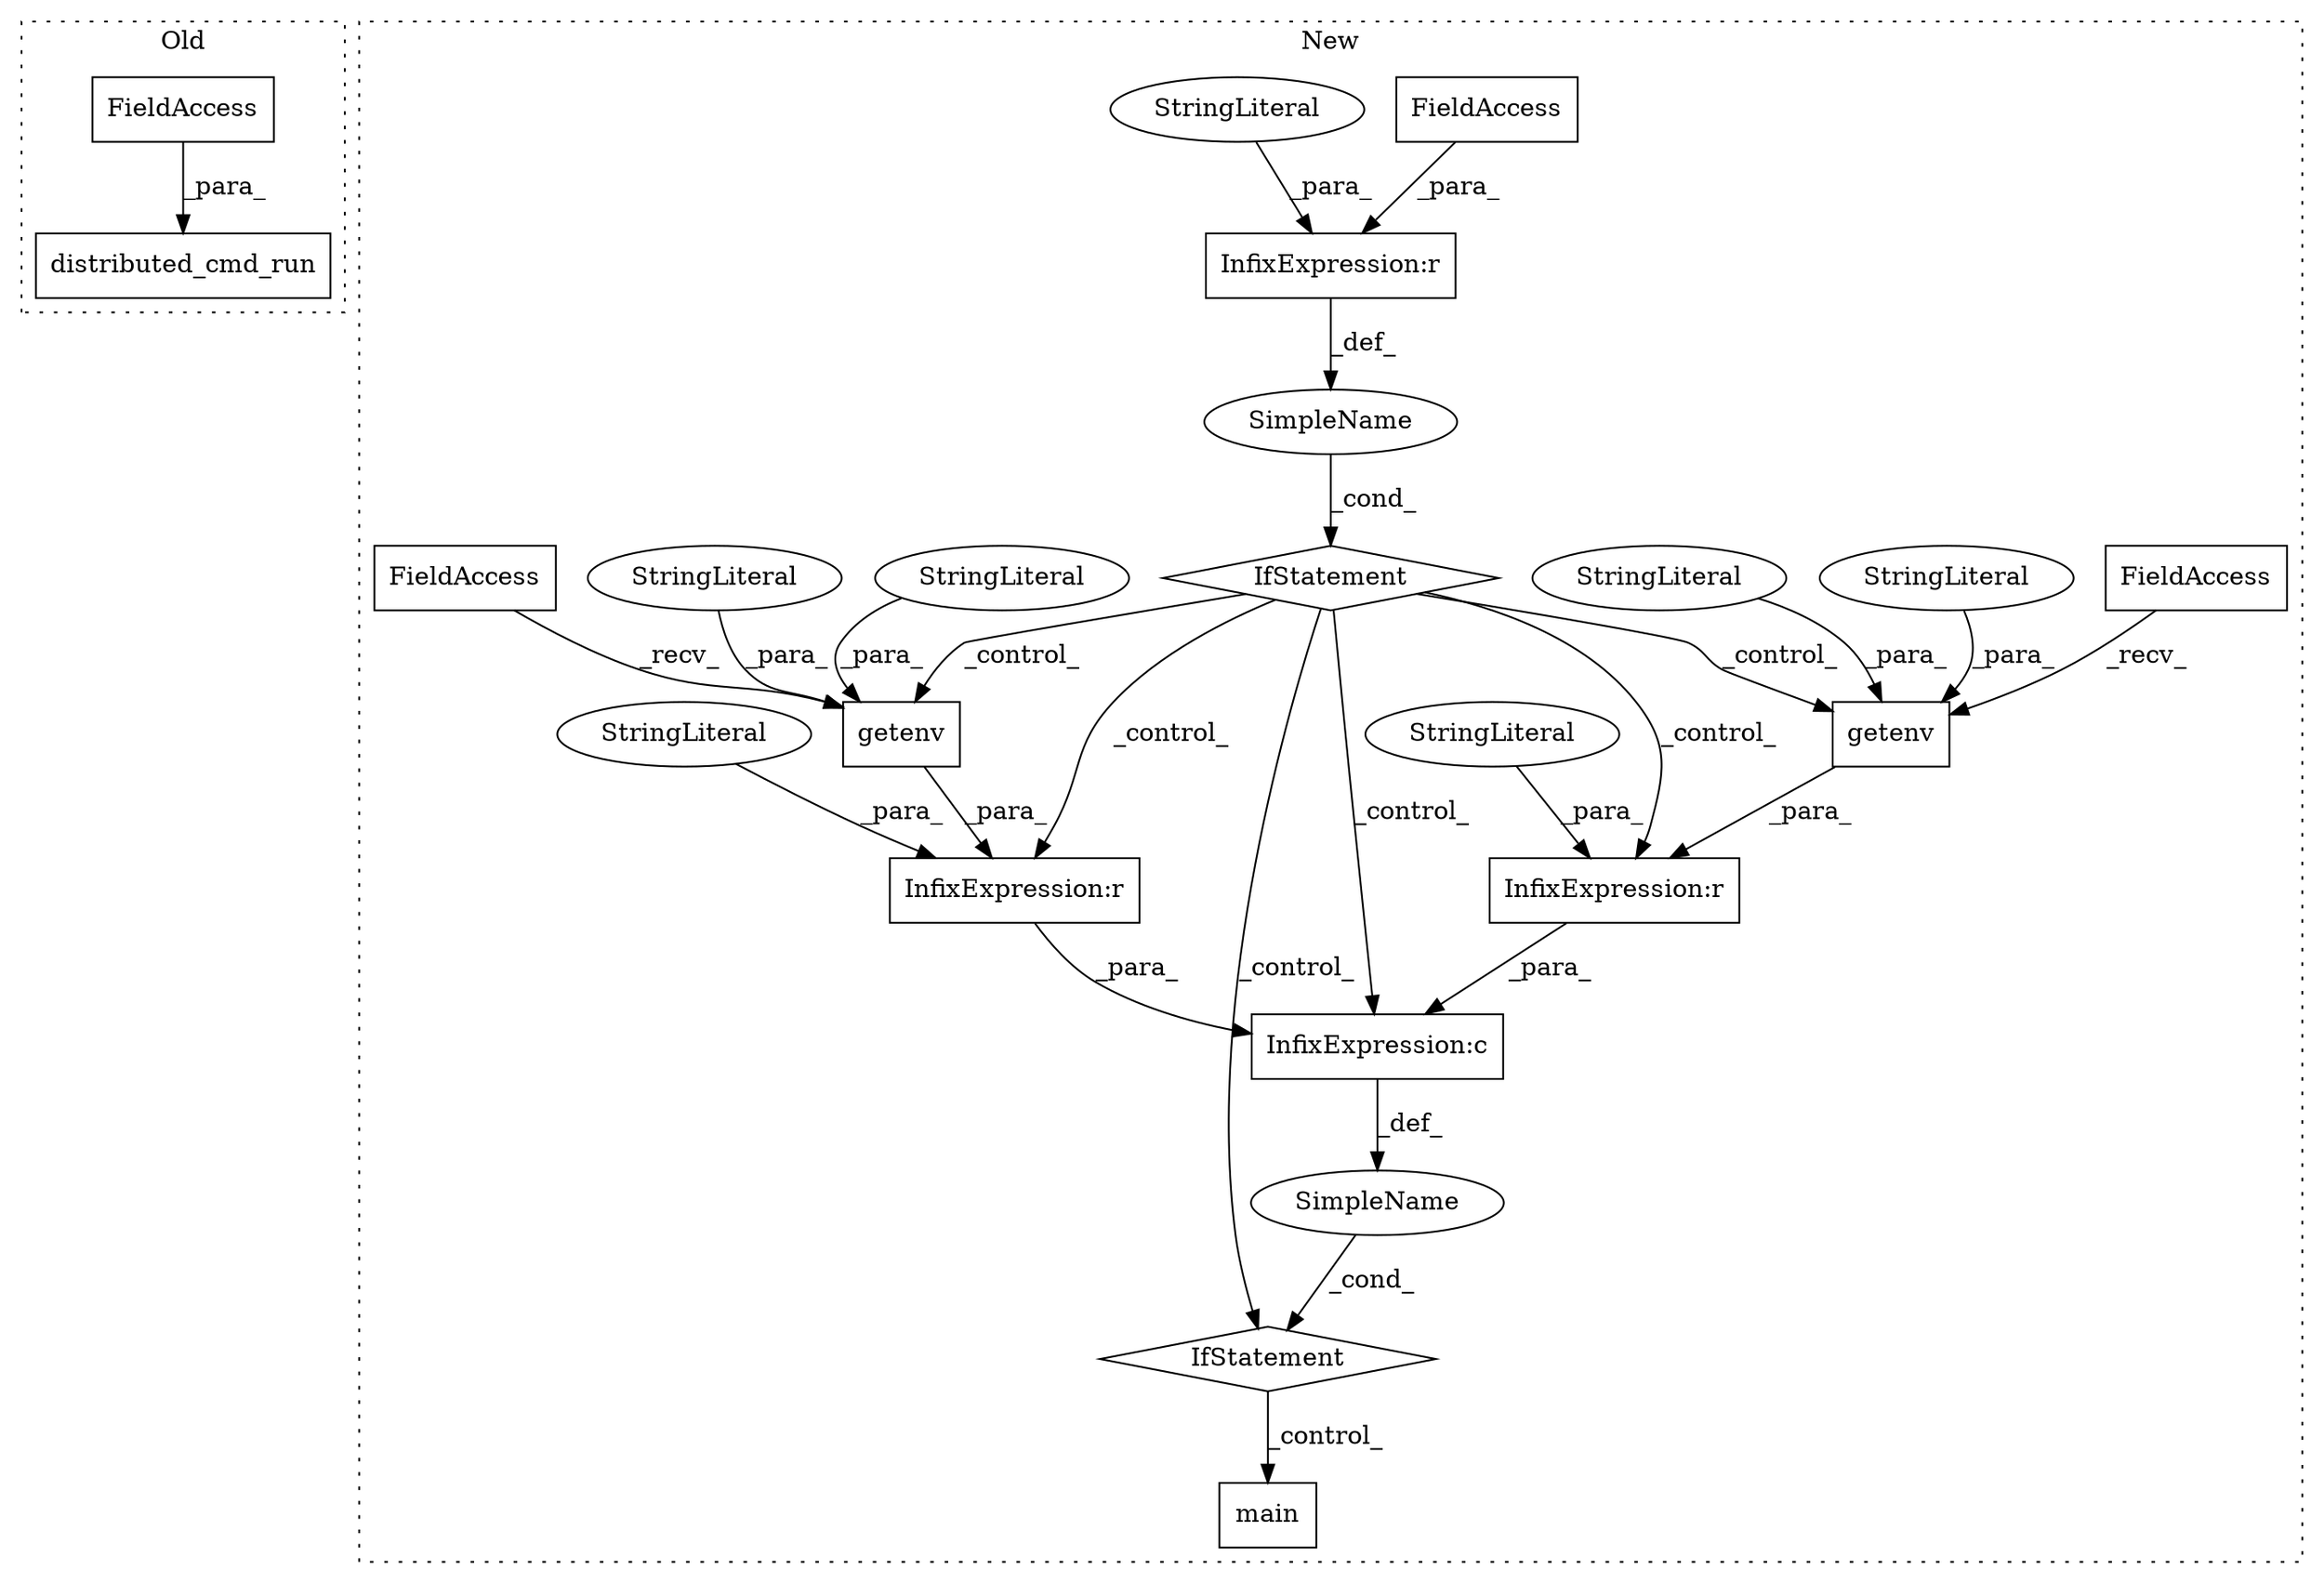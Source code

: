 digraph G {
subgraph cluster0 {
1 [label="distributed_cmd_run" a="32" s="1010,1035" l="20,1" shape="box"];
11 [label="FieldAccess" a="22" s="1030" l="5" shape="box"];
label = "Old";
style="dotted";
}
subgraph cluster1 {
2 [label="main" a="32" s="1187" l="6" shape="box"];
3 [label="SimpleName" a="42" s="" l="" shape="ellipse"];
4 [label="InfixExpression:c" a="27" s="1138" l="4" shape="box"];
5 [label="InfixExpression:r" a="27" s="1076" l="4" shape="box"];
6 [label="InfixExpression:r" a="27" s="1167" l="4" shape="box"];
7 [label="InfixExpression:r" a="27" s="1130" l="4" shape="box"];
8 [label="FieldAccess" a="22" s="1068" l="8" shape="box"];
9 [label="SimpleName" a="42" s="" l="" shape="ellipse"];
10 [label="IfStatement" a="25" s="1100,1175" l="4,2" shape="diamond"];
12 [label="StringLiteral" a="45" s="1171" l="3" shape="ellipse"];
13 [label="IfStatement" a="25" s="1064,1090" l="4,2" shape="diamond"];
14 [label="StringLiteral" a="45" s="1134" l="3" shape="ellipse"];
15 [label="StringLiteral" a="45" s="1080" l="10" shape="ellipse"];
16 [label="getenv" a="32" s="1146,1166" l="7,1" shape="box"];
17 [label="StringLiteral" a="45" s="1153" l="9" shape="ellipse"];
18 [label="StringLiteral" a="45" s="1163" l="3" shape="ellipse"];
19 [label="getenv" a="32" s="1108,1129" l="7,1" shape="box"];
20 [label="StringLiteral" a="45" s="1126" l="3" shape="ellipse"];
21 [label="StringLiteral" a="45" s="1115" l="10" shape="ellipse"];
22 [label="FieldAccess" a="22" s="1143" l="2" shape="box"];
23 [label="FieldAccess" a="22" s="1105" l="2" shape="box"];
label = "New";
style="dotted";
}
3 -> 13 [label="_cond_"];
4 -> 9 [label="_def_"];
5 -> 3 [label="_def_"];
6 -> 4 [label="_para_"];
7 -> 4 [label="_para_"];
8 -> 5 [label="_para_"];
9 -> 10 [label="_cond_"];
10 -> 2 [label="_control_"];
11 -> 1 [label="_para_"];
12 -> 6 [label="_para_"];
13 -> 19 [label="_control_"];
13 -> 4 [label="_control_"];
13 -> 10 [label="_control_"];
13 -> 16 [label="_control_"];
13 -> 7 [label="_control_"];
13 -> 6 [label="_control_"];
14 -> 7 [label="_para_"];
15 -> 5 [label="_para_"];
16 -> 6 [label="_para_"];
17 -> 16 [label="_para_"];
18 -> 16 [label="_para_"];
19 -> 7 [label="_para_"];
20 -> 19 [label="_para_"];
21 -> 19 [label="_para_"];
22 -> 16 [label="_recv_"];
23 -> 19 [label="_recv_"];
}